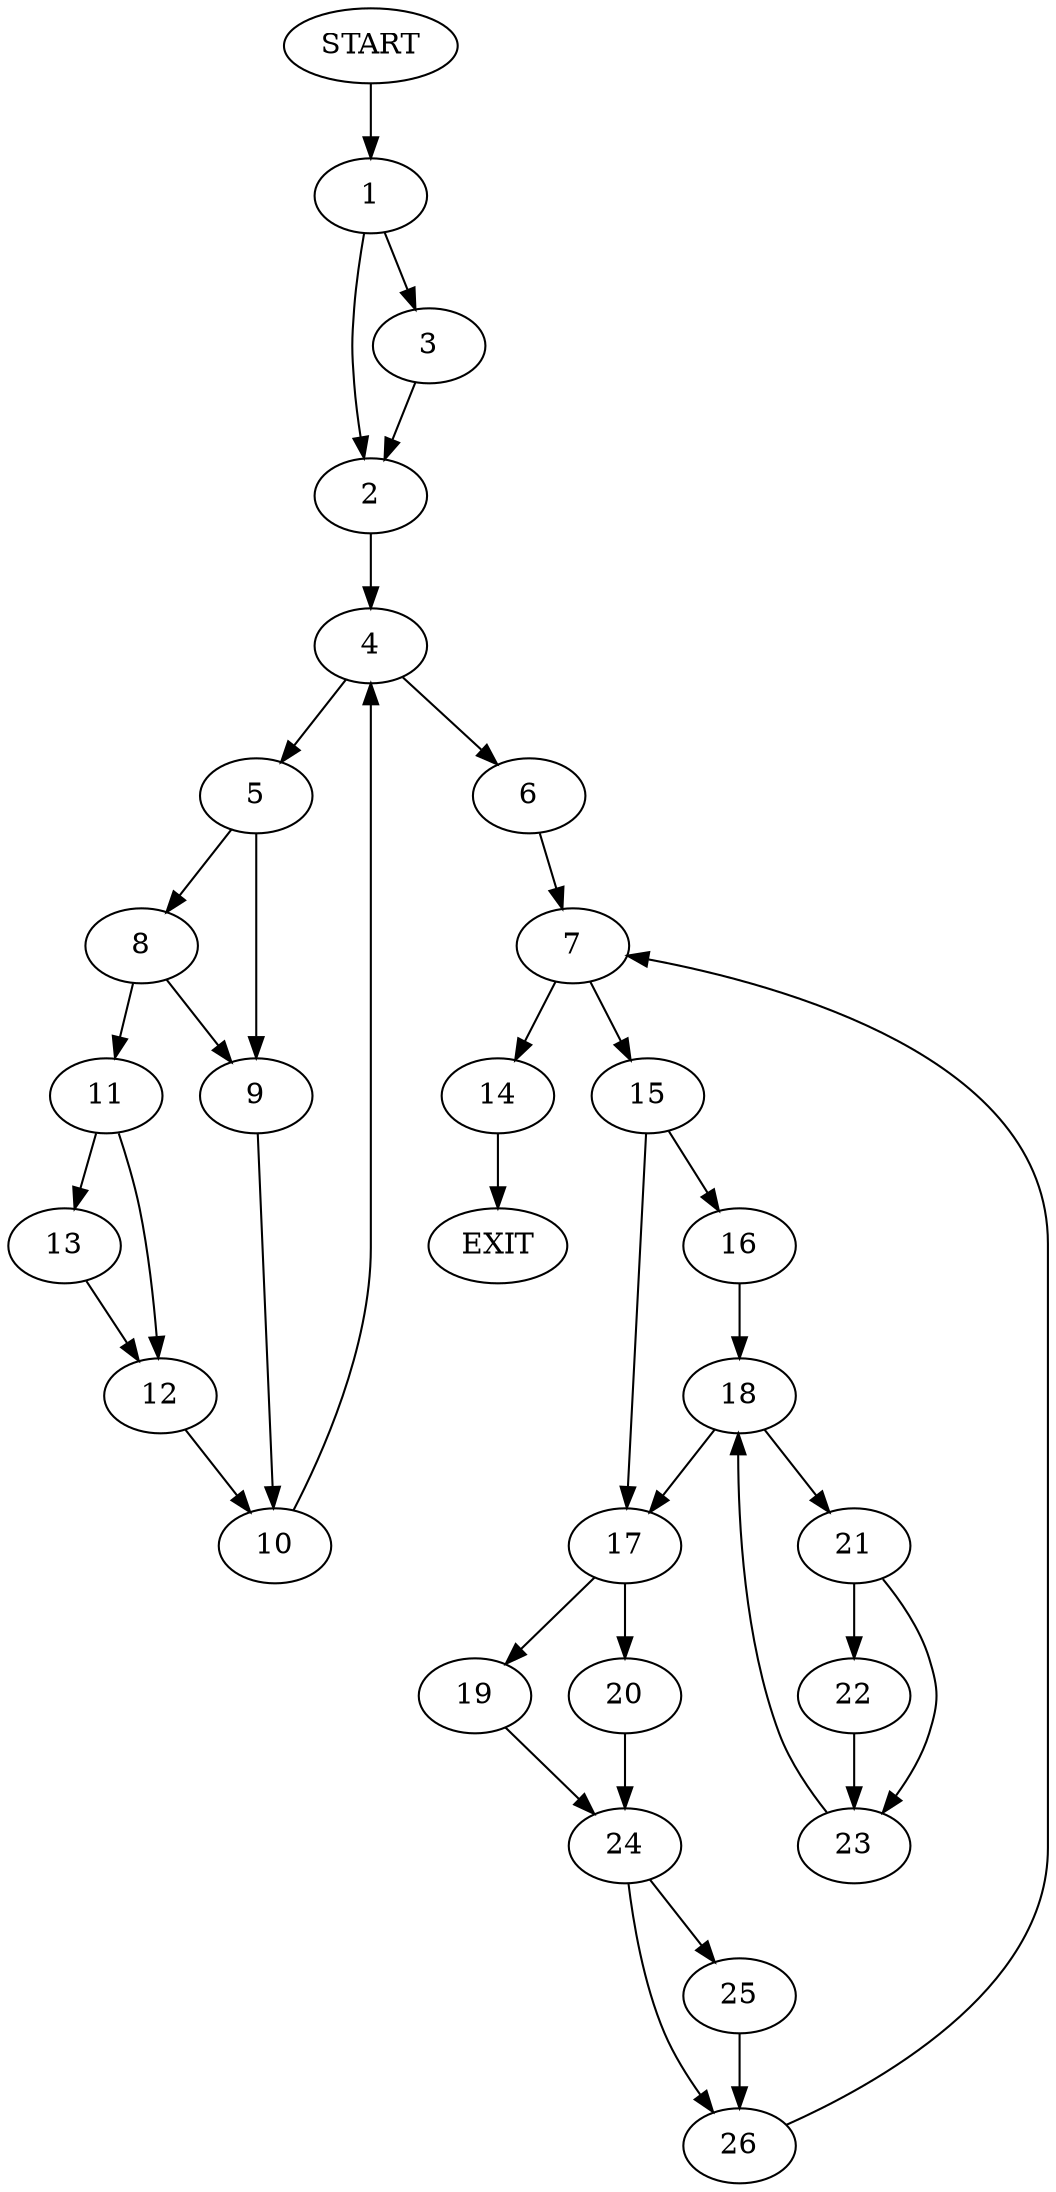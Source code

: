 digraph {
0 [label="START"]
27 [label="EXIT"]
0 -> 1
1 -> 2
1 -> 3
3 -> 2
2 -> 4
4 -> 5
4 -> 6
6 -> 7
5 -> 8
5 -> 9
9 -> 10
8 -> 11
8 -> 9
11 -> 12
11 -> 13
10 -> 4
13 -> 12
12 -> 10
7 -> 14
7 -> 15
14 -> 27
15 -> 16
15 -> 17
16 -> 18
17 -> 19
17 -> 20
18 -> 17
18 -> 21
21 -> 22
21 -> 23
22 -> 23
23 -> 18
20 -> 24
19 -> 24
24 -> 25
24 -> 26
25 -> 26
26 -> 7
}
